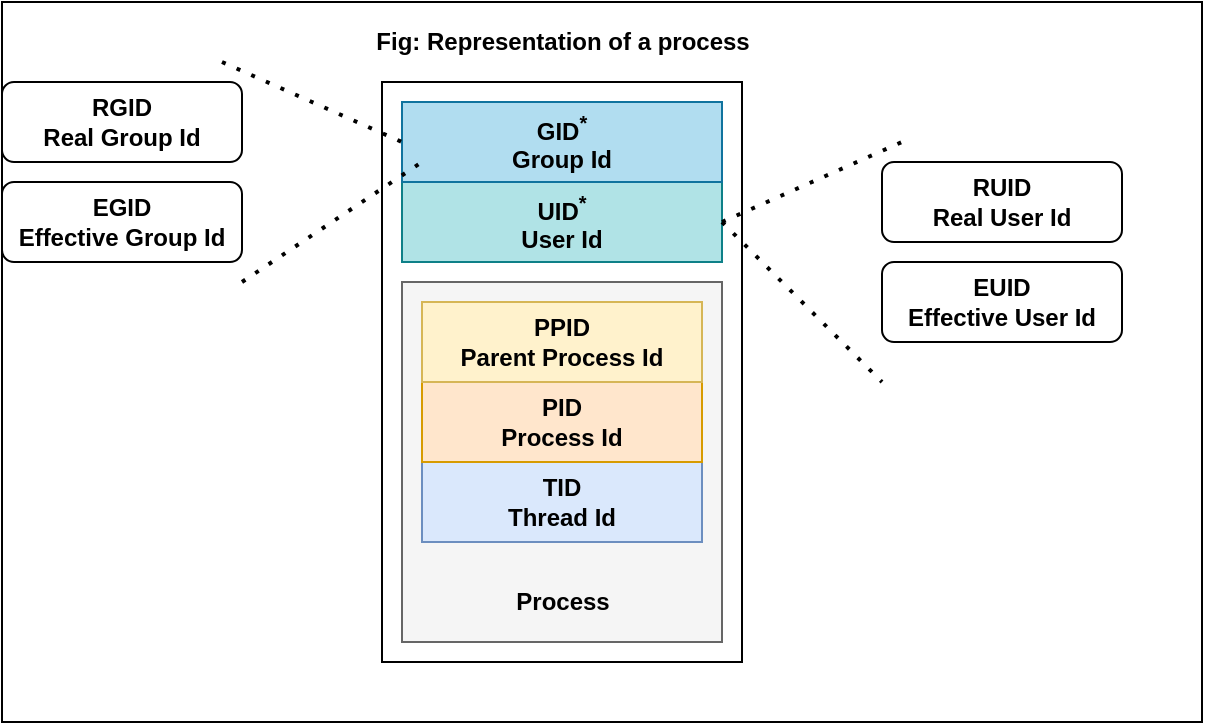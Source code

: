 <mxfile version="14.6.13" type="device"><diagram id="cK8iG_yohh3e-SRZmJ2c" name="Page-1"><mxGraphModel dx="1038" dy="703" grid="1" gridSize="10" guides="1" tooltips="1" connect="1" arrows="1" fold="1" page="1" pageScale="1" pageWidth="827" pageHeight="1169" math="0" shadow="0"><root><mxCell id="0"/><mxCell id="1" parent="0"/><mxCell id="sC8wQJAx9uGfmb0qBvT9-17" value="" style="rounded=0;whiteSpace=wrap;html=1;" vertex="1" parent="1"><mxGeometry y="120" width="600" height="360" as="geometry"/></mxCell><mxCell id="sC8wQJAx9uGfmb0qBvT9-6" value="" style="rounded=0;whiteSpace=wrap;html=1;" vertex="1" parent="1"><mxGeometry x="190" y="160" width="180" height="290" as="geometry"/></mxCell><mxCell id="sC8wQJAx9uGfmb0qBvT9-1" value="" style="rounded=0;whiteSpace=wrap;html=1;fillColor=#f5f5f5;strokeColor=#666666;fontColor=#333333;" vertex="1" parent="1"><mxGeometry x="200" y="260" width="160" height="180" as="geometry"/></mxCell><mxCell id="sC8wQJAx9uGfmb0qBvT9-2" value="&lt;b&gt;TID&lt;br&gt;Thread Id&lt;br&gt;&lt;/b&gt;" style="rounded=0;whiteSpace=wrap;html=1;fillColor=#dae8fc;strokeColor=#6c8ebf;" vertex="1" parent="1"><mxGeometry x="210" y="350" width="140" height="40" as="geometry"/></mxCell><mxCell id="sC8wQJAx9uGfmb0qBvT9-3" value="&lt;b&gt;PID&lt;br&gt;Process Id&lt;br&gt;&lt;/b&gt;" style="rounded=0;whiteSpace=wrap;html=1;fillColor=#ffe6cc;strokeColor=#d79b00;" vertex="1" parent="1"><mxGeometry x="210" y="310" width="140" height="40" as="geometry"/></mxCell><mxCell id="sC8wQJAx9uGfmb0qBvT9-4" value="&lt;b&gt;PPID&lt;br&gt;Parent Process Id&lt;br&gt;&lt;/b&gt;" style="rounded=0;whiteSpace=wrap;html=1;fillColor=#fff2cc;strokeColor=#d6b656;" vertex="1" parent="1"><mxGeometry x="210" y="270" width="140" height="40" as="geometry"/></mxCell><mxCell id="sC8wQJAx9uGfmb0qBvT9-5" value="&lt;b&gt;Process&lt;/b&gt;" style="text;html=1;align=center;verticalAlign=middle;resizable=0;points=[];autosize=1;strokeColor=none;" vertex="1" parent="1"><mxGeometry x="250" y="410" width="60" height="20" as="geometry"/></mxCell><mxCell id="sC8wQJAx9uGfmb0qBvT9-7" value="&lt;b&gt;UID&lt;sup&gt;*&lt;/sup&gt;&lt;br&gt;User Id&lt;br&gt;&lt;/b&gt;" style="rounded=0;whiteSpace=wrap;html=1;fillColor=#b0e3e6;strokeColor=#0e8088;" vertex="1" parent="1"><mxGeometry x="200" y="210" width="160" height="40" as="geometry"/></mxCell><mxCell id="sC8wQJAx9uGfmb0qBvT9-8" value="&lt;b&gt;GID&lt;sup&gt;*&lt;/sup&gt;&lt;br&gt;Group Id&lt;br&gt;&lt;/b&gt;" style="rounded=0;whiteSpace=wrap;html=1;fillColor=#b1ddf0;strokeColor=#10739e;" vertex="1" parent="1"><mxGeometry x="200" y="170" width="160" height="40" as="geometry"/></mxCell><mxCell id="sC8wQJAx9uGfmb0qBvT9-9" value="&lt;b&gt;RUID&lt;br&gt;Real User Id&lt;/b&gt;" style="rounded=1;whiteSpace=wrap;html=1;" vertex="1" parent="1"><mxGeometry x="440" y="200" width="120" height="40" as="geometry"/></mxCell><mxCell id="sC8wQJAx9uGfmb0qBvT9-10" value="&lt;b&gt;EUID&lt;br&gt;Effective User Id&lt;/b&gt;" style="rounded=1;whiteSpace=wrap;html=1;" vertex="1" parent="1"><mxGeometry x="440" y="250" width="120" height="40" as="geometry"/></mxCell><mxCell id="sC8wQJAx9uGfmb0qBvT9-11" value="&lt;b&gt;RGID&lt;br&gt;Real Group Id&lt;/b&gt;" style="rounded=1;whiteSpace=wrap;html=1;" vertex="1" parent="1"><mxGeometry y="160" width="120" height="40" as="geometry"/></mxCell><mxCell id="sC8wQJAx9uGfmb0qBvT9-12" value="&lt;b&gt;EGID&lt;br&gt;Effective Group Id&lt;/b&gt;" style="rounded=1;whiteSpace=wrap;html=1;" vertex="1" parent="1"><mxGeometry y="210" width="120" height="40" as="geometry"/></mxCell><mxCell id="sC8wQJAx9uGfmb0qBvT9-13" value="" style="endArrow=none;dashed=1;html=1;dashPattern=1 3;strokeWidth=2;" edge="1" parent="1"><mxGeometry width="50" height="50" relative="1" as="geometry"><mxPoint x="360" y="230" as="sourcePoint"/><mxPoint x="450" y="190" as="targetPoint"/></mxGeometry></mxCell><mxCell id="sC8wQJAx9uGfmb0qBvT9-14" value="" style="endArrow=none;dashed=1;html=1;dashPattern=1 3;strokeWidth=2;exitX=1;exitY=0.5;exitDx=0;exitDy=0;" edge="1" parent="1" source="sC8wQJAx9uGfmb0qBvT9-7"><mxGeometry width="50" height="50" relative="1" as="geometry"><mxPoint x="370" y="200" as="sourcePoint"/><mxPoint x="440" y="310" as="targetPoint"/></mxGeometry></mxCell><mxCell id="sC8wQJAx9uGfmb0qBvT9-15" value="" style="endArrow=none;dashed=1;html=1;dashPattern=1 3;strokeWidth=2;" edge="1" parent="1"><mxGeometry width="50" height="50" relative="1" as="geometry"><mxPoint x="110" y="150" as="sourcePoint"/><mxPoint x="200" y="190" as="targetPoint"/></mxGeometry></mxCell><mxCell id="sC8wQJAx9uGfmb0qBvT9-16" value="" style="endArrow=none;dashed=1;html=1;dashPattern=1 3;strokeWidth=2;" edge="1" parent="1"><mxGeometry width="50" height="50" relative="1" as="geometry"><mxPoint x="120" y="260" as="sourcePoint"/><mxPoint x="210" y="200" as="targetPoint"/></mxGeometry></mxCell><mxCell id="sC8wQJAx9uGfmb0qBvT9-18" value="Fig: Representation of a process" style="text;html=1;align=center;verticalAlign=middle;resizable=0;points=[];autosize=1;strokeColor=none;fontStyle=1" vertex="1" parent="1"><mxGeometry x="180" y="130" width="200" height="20" as="geometry"/></mxCell></root></mxGraphModel></diagram></mxfile>